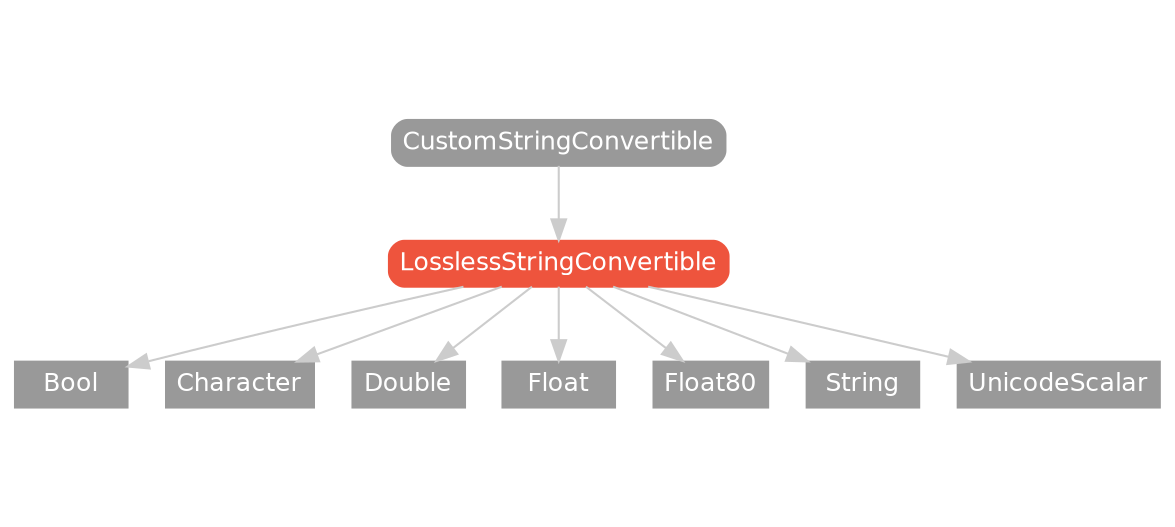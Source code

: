 strict digraph "LosslessStringConvertible - Type Hierarchy - SwiftDoc.org" {
    pad="0.1,0.8"
    node [shape=box, style="filled,rounded", color="#999999", fillcolor="#999999", fontcolor=white, fontname=Helvetica, fontnames="Helvetica,sansserif", fontsize=12, margin="0.07,0.05", height="0.3"]
    edge [color="#cccccc"]
    "Bool" [URL="/type/Bool/hierarchy/", style=filled]
    "Character" [URL="/type/Character/hierarchy/", style=filled]
    "CustomStringConvertible" [URL="/protocol/CustomStringConvertible/hierarchy/"]
    "Double" [URL="/type/Double/hierarchy/", style=filled]
    "Float" [URL="/type/Float/hierarchy/", style=filled]
    "Float80" [URL="/type/Float80/hierarchy/", style=filled]
    "LosslessStringConvertible" [URL="/protocol/LosslessStringConvertible/", style="filled,rounded", fillcolor="#ee543d", color="#ee543d"]
    "String" [URL="/type/String/hierarchy/", style=filled]
    "UnicodeScalar" [URL="/type/UnicodeScalar/hierarchy/", style=filled]    "LosslessStringConvertible" -> "Bool"
    "LosslessStringConvertible" -> "Character"
    "LosslessStringConvertible" -> "Double"
    "LosslessStringConvertible" -> "Float"
    "LosslessStringConvertible" -> "Float80"
    "LosslessStringConvertible" -> "String"
    "LosslessStringConvertible" -> "UnicodeScalar"
    "CustomStringConvertible" -> "LosslessStringConvertible"
    subgraph Types {
        rank = max; "Bool"; "Character"; "Double"; "Float"; "Float80"; "String"; "UnicodeScalar";
    }
}